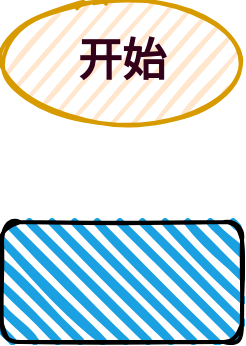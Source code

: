 <mxfile version="14.9.4" type="github">
  <diagram id="LKX4OvRe6VDWAZ0Fz87s" name="第 1 页">
    <mxGraphModel dx="1422" dy="762" grid="1" gridSize="10" guides="1" tooltips="1" connect="1" arrows="1" fold="1" page="1" pageScale="1" pageWidth="827" pageHeight="1169" math="0" shadow="0">
      <root>
        <mxCell id="0" />
        <mxCell id="1" parent="0" />
        <mxCell id="oo5crSJGMGlpb1dWaUvM-1" value="" style="rounded=1;whiteSpace=wrap;html=1;strokeWidth=2;fillWeight=4;hachureGap=8;hachureAngle=45;fillColor=#1ba1e2;sketch=1;" vertex="1" parent="1">
          <mxGeometry x="210" y="190" width="120" height="60" as="geometry" />
        </mxCell>
        <mxCell id="oo5crSJGMGlpb1dWaUvM-2" value="&lt;b&gt;&lt;font style=&quot;font-size: 22px&quot; color=&quot;#33001a&quot;&gt;开始&lt;/font&gt;&lt;/b&gt;" style="ellipse;whiteSpace=wrap;html=1;strokeWidth=2;fillWeight=2;hachureGap=8;fillStyle=dots;sketch=1;shadow=0;fillColor=#ffe6cc;strokeColor=#d79b00;" vertex="1" parent="1">
          <mxGeometry x="210" y="80" width="120" height="60" as="geometry" />
        </mxCell>
      </root>
    </mxGraphModel>
  </diagram>
</mxfile>
